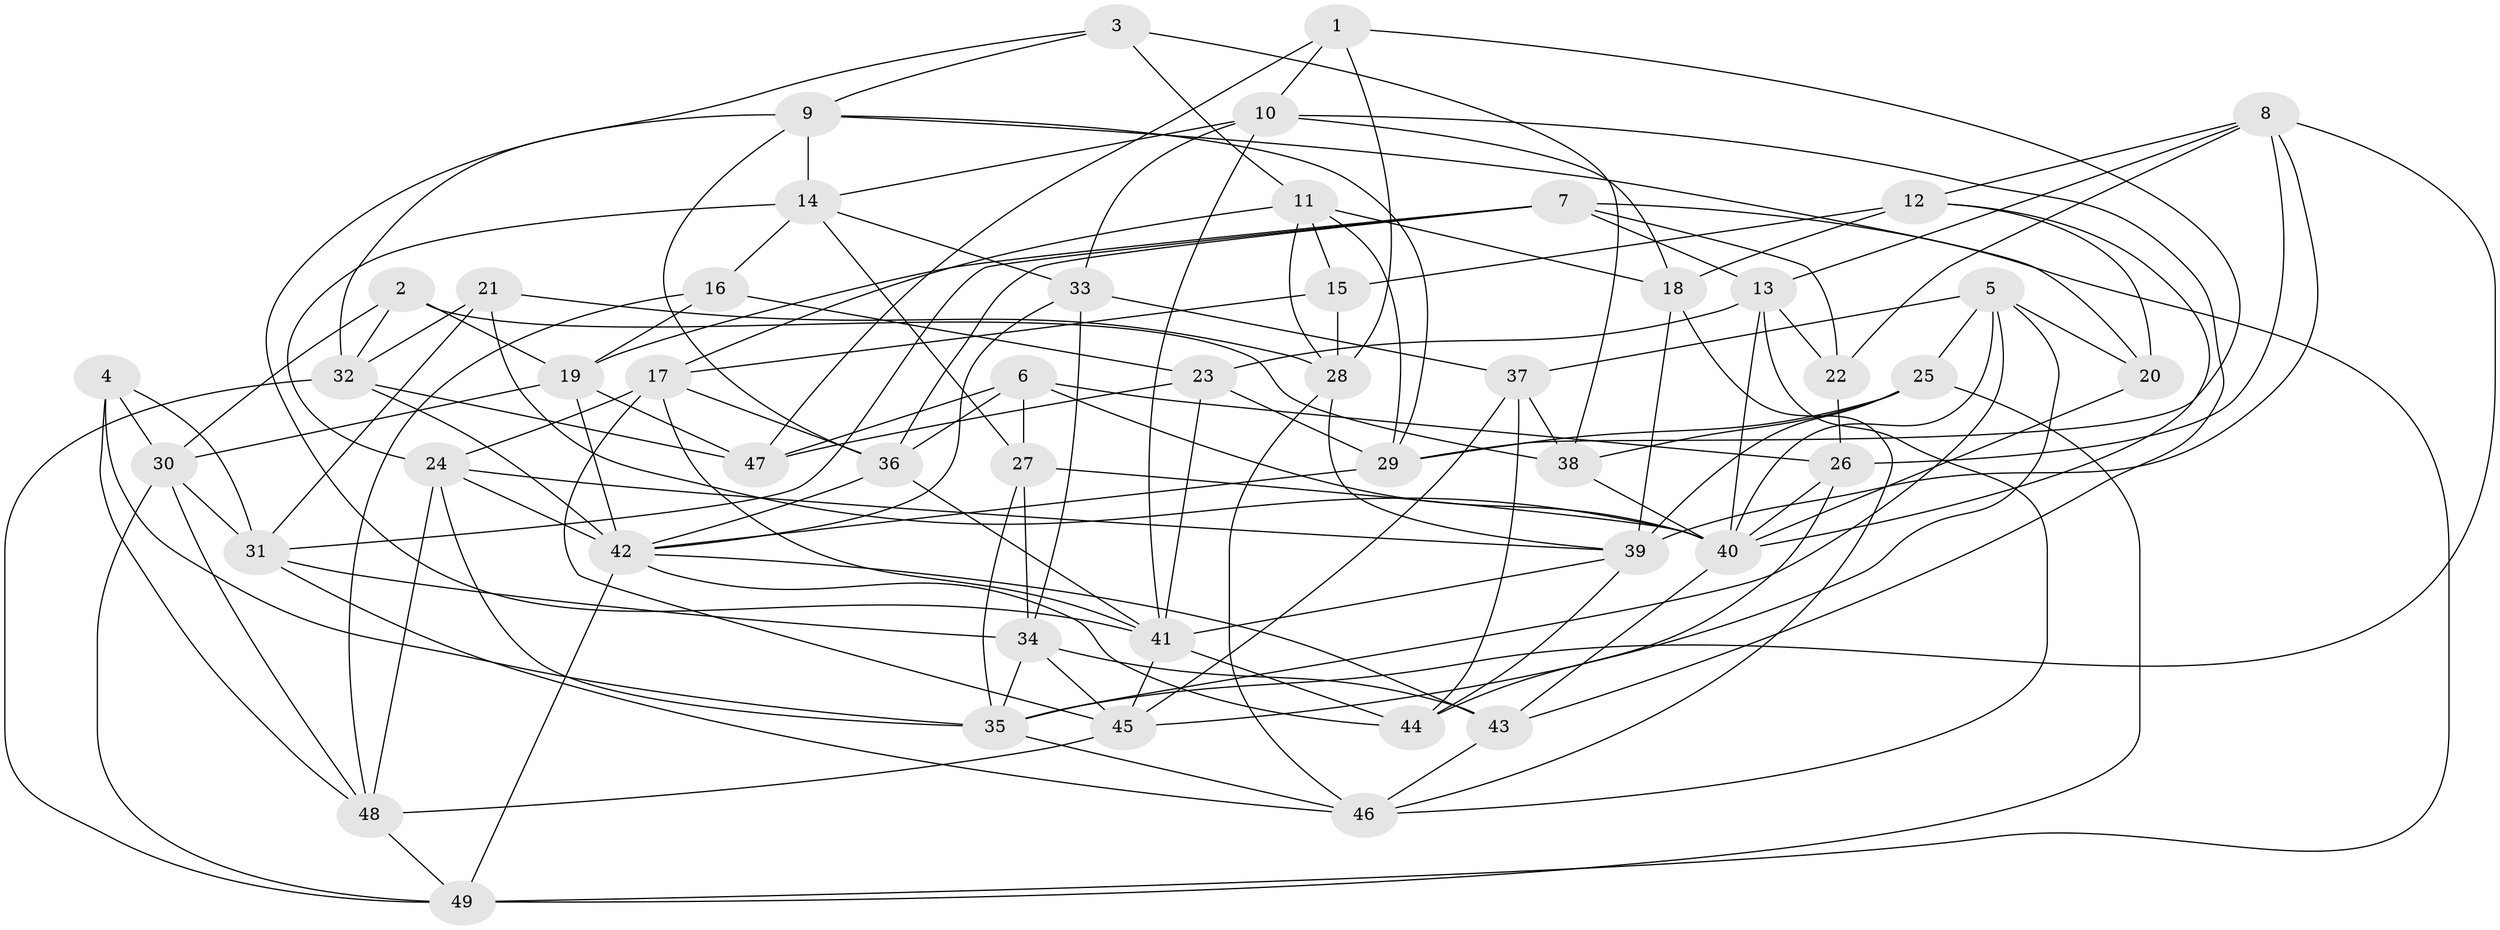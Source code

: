 // original degree distribution, {4: 1.0}
// Generated by graph-tools (version 1.1) at 2025/27/03/09/25 03:27:01]
// undirected, 49 vertices, 137 edges
graph export_dot {
graph [start="1"]
  node [color=gray90,style=filled];
  1;
  2;
  3;
  4;
  5;
  6;
  7;
  8;
  9;
  10;
  11;
  12;
  13;
  14;
  15;
  16;
  17;
  18;
  19;
  20;
  21;
  22;
  23;
  24;
  25;
  26;
  27;
  28;
  29;
  30;
  31;
  32;
  33;
  34;
  35;
  36;
  37;
  38;
  39;
  40;
  41;
  42;
  43;
  44;
  45;
  46;
  47;
  48;
  49;
  1 -- 10 [weight=1.0];
  1 -- 28 [weight=1.0];
  1 -- 29 [weight=1.0];
  1 -- 47 [weight=1.0];
  2 -- 19 [weight=1.0];
  2 -- 30 [weight=1.0];
  2 -- 32 [weight=1.0];
  2 -- 38 [weight=1.0];
  3 -- 9 [weight=1.0];
  3 -- 11 [weight=1.0];
  3 -- 32 [weight=1.0];
  3 -- 38 [weight=1.0];
  4 -- 30 [weight=1.0];
  4 -- 31 [weight=1.0];
  4 -- 35 [weight=1.0];
  4 -- 48 [weight=1.0];
  5 -- 20 [weight=1.0];
  5 -- 25 [weight=1.0];
  5 -- 35 [weight=1.0];
  5 -- 37 [weight=1.0];
  5 -- 40 [weight=1.0];
  5 -- 45 [weight=1.0];
  6 -- 26 [weight=2.0];
  6 -- 27 [weight=1.0];
  6 -- 36 [weight=1.0];
  6 -- 40 [weight=1.0];
  6 -- 47 [weight=1.0];
  7 -- 13 [weight=1.0];
  7 -- 19 [weight=1.0];
  7 -- 22 [weight=1.0];
  7 -- 31 [weight=1.0];
  7 -- 36 [weight=1.0];
  7 -- 49 [weight=1.0];
  8 -- 12 [weight=1.0];
  8 -- 13 [weight=1.0];
  8 -- 22 [weight=1.0];
  8 -- 26 [weight=1.0];
  8 -- 35 [weight=1.0];
  8 -- 39 [weight=1.0];
  9 -- 14 [weight=1.0];
  9 -- 20 [weight=1.0];
  9 -- 29 [weight=1.0];
  9 -- 36 [weight=1.0];
  9 -- 41 [weight=1.0];
  10 -- 14 [weight=1.0];
  10 -- 18 [weight=1.0];
  10 -- 33 [weight=1.0];
  10 -- 41 [weight=1.0];
  10 -- 43 [weight=1.0];
  11 -- 15 [weight=1.0];
  11 -- 17 [weight=1.0];
  11 -- 18 [weight=1.0];
  11 -- 28 [weight=1.0];
  11 -- 29 [weight=1.0];
  12 -- 15 [weight=1.0];
  12 -- 18 [weight=2.0];
  12 -- 20 [weight=1.0];
  12 -- 40 [weight=1.0];
  13 -- 22 [weight=1.0];
  13 -- 23 [weight=1.0];
  13 -- 40 [weight=1.0];
  13 -- 46 [weight=1.0];
  14 -- 16 [weight=1.0];
  14 -- 24 [weight=1.0];
  14 -- 27 [weight=1.0];
  14 -- 33 [weight=1.0];
  15 -- 17 [weight=1.0];
  15 -- 28 [weight=1.0];
  16 -- 19 [weight=1.0];
  16 -- 23 [weight=1.0];
  16 -- 48 [weight=1.0];
  17 -- 24 [weight=1.0];
  17 -- 36 [weight=1.0];
  17 -- 41 [weight=1.0];
  17 -- 45 [weight=1.0];
  18 -- 39 [weight=1.0];
  18 -- 46 [weight=1.0];
  19 -- 30 [weight=1.0];
  19 -- 42 [weight=1.0];
  19 -- 47 [weight=1.0];
  20 -- 40 [weight=1.0];
  21 -- 28 [weight=1.0];
  21 -- 31 [weight=1.0];
  21 -- 32 [weight=1.0];
  21 -- 40 [weight=1.0];
  22 -- 26 [weight=1.0];
  23 -- 29 [weight=1.0];
  23 -- 41 [weight=1.0];
  23 -- 47 [weight=2.0];
  24 -- 35 [weight=1.0];
  24 -- 39 [weight=1.0];
  24 -- 42 [weight=1.0];
  24 -- 48 [weight=1.0];
  25 -- 29 [weight=1.0];
  25 -- 38 [weight=2.0];
  25 -- 39 [weight=1.0];
  25 -- 49 [weight=1.0];
  26 -- 40 [weight=1.0];
  26 -- 44 [weight=1.0];
  27 -- 34 [weight=1.0];
  27 -- 35 [weight=2.0];
  27 -- 40 [weight=1.0];
  28 -- 39 [weight=1.0];
  28 -- 46 [weight=1.0];
  29 -- 42 [weight=1.0];
  30 -- 31 [weight=1.0];
  30 -- 48 [weight=1.0];
  30 -- 49 [weight=1.0];
  31 -- 34 [weight=1.0];
  31 -- 46 [weight=1.0];
  32 -- 42 [weight=1.0];
  32 -- 47 [weight=1.0];
  32 -- 49 [weight=1.0];
  33 -- 34 [weight=1.0];
  33 -- 37 [weight=2.0];
  33 -- 42 [weight=1.0];
  34 -- 35 [weight=1.0];
  34 -- 43 [weight=1.0];
  34 -- 45 [weight=1.0];
  35 -- 46 [weight=1.0];
  36 -- 41 [weight=1.0];
  36 -- 42 [weight=1.0];
  37 -- 38 [weight=1.0];
  37 -- 44 [weight=1.0];
  37 -- 45 [weight=1.0];
  38 -- 40 [weight=1.0];
  39 -- 41 [weight=1.0];
  39 -- 44 [weight=2.0];
  40 -- 43 [weight=1.0];
  41 -- 44 [weight=1.0];
  41 -- 45 [weight=1.0];
  42 -- 43 [weight=2.0];
  42 -- 44 [weight=1.0];
  42 -- 49 [weight=1.0];
  43 -- 46 [weight=1.0];
  45 -- 48 [weight=1.0];
  48 -- 49 [weight=1.0];
}
